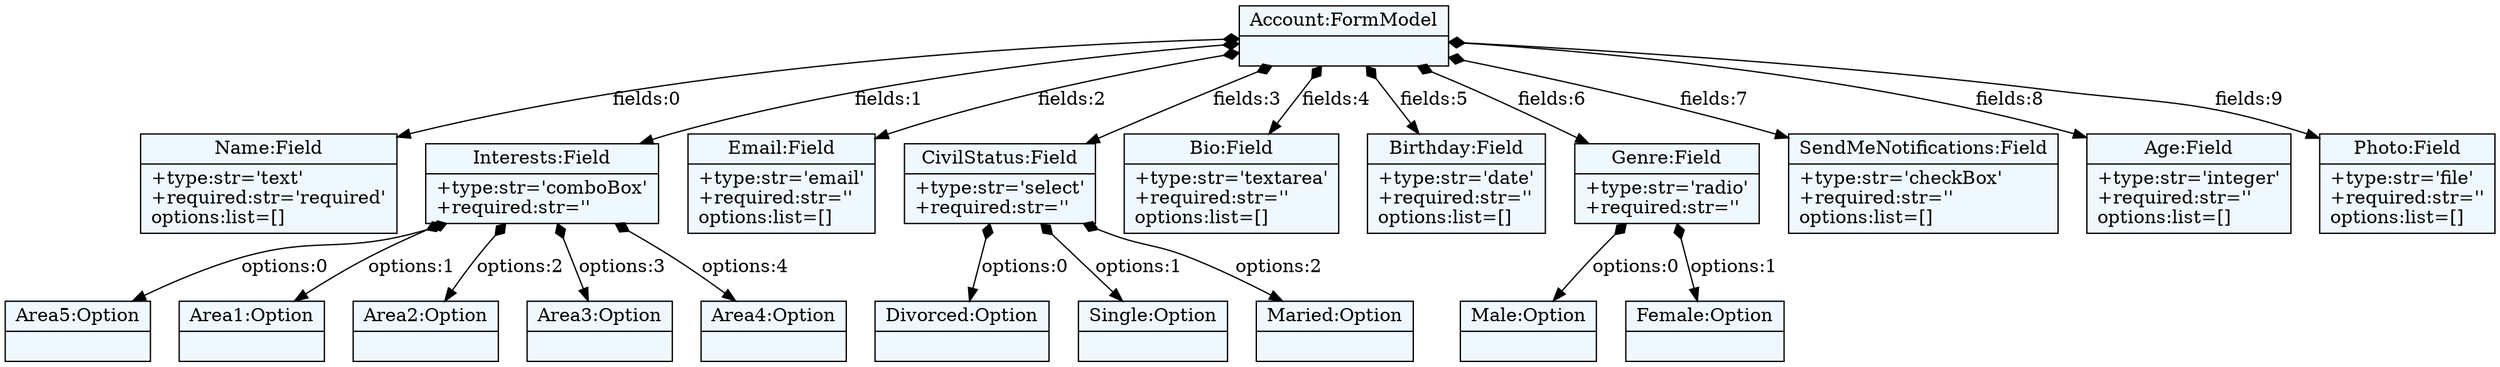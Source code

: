 
    digraph xtext {
    fontname = "Bitstream Vera Sans"
    fontsize = 8
    node[
        shape=record,
        style=filled,
        fillcolor=aliceblue
    ]
    nodesep = 0.3
    edge[dir=black,arrowtail=empty]


4416356136 -> 4416492992 [label="fields:0" arrowtail=diamond dir=both]
4416492992[label="{Name:Field|+type:str='text'\l+required:str='required'\loptions:list=[]\l}"]
4416356136 -> 4416493048 [label="fields:1" arrowtail=diamond dir=both]
4416493048 -> 4416493216 [label="options:0" arrowtail=diamond dir=both]
4416493216[label="{Area5:Option|}"]
4416493048 -> 4416493272 [label="options:1" arrowtail=diamond dir=both]
4416493272[label="{Area1:Option|}"]
4416493048 -> 4416493384 [label="options:2" arrowtail=diamond dir=both]
4416493384[label="{Area2:Option|}"]
4416493048 -> 4416493440 [label="options:3" arrowtail=diamond dir=both]
4416493440[label="{Area3:Option|}"]
4416493048 -> 4416493496 [label="options:4" arrowtail=diamond dir=both]
4416493496[label="{Area4:Option|}"]
4416493048[label="{Interests:Field|+type:str='comboBox'\l+required:str=''\l}"]
4416356136 -> 4416493160 [label="fields:2" arrowtail=diamond dir=both]
4416493160[label="{Email:Field|+type:str='email'\l+required:str=''\loptions:list=[]\l}"]
4416356136 -> 4416493104 [label="fields:3" arrowtail=diamond dir=both]
4416493104 -> 4416493328 [label="options:0" arrowtail=diamond dir=both]
4416493328[label="{Divorced:Option|}"]
4416493104 -> 4416493664 [label="options:1" arrowtail=diamond dir=both]
4416493664[label="{Single:Option|}"]
4416493104 -> 4416493776 [label="options:2" arrowtail=diamond dir=both]
4416493776[label="{Maried:Option|}"]
4416493104[label="{CivilStatus:Field|+type:str='select'\l+required:str=''\l}"]
4416356136 -> 4416493552 [label="fields:4" arrowtail=diamond dir=both]
4416493552[label="{Bio:Field|+type:str='textarea'\l+required:str=''\loptions:list=[]\l}"]
4416356136 -> 4416493608 [label="fields:5" arrowtail=diamond dir=both]
4416493608[label="{Birthday:Field|+type:str='date'\l+required:str=''\loptions:list=[]\l}"]
4416356136 -> 4416493832 [label="fields:6" arrowtail=diamond dir=both]
4416493832 -> 4416493944 [label="options:0" arrowtail=diamond dir=both]
4416493944[label="{Male:Option|}"]
4416493832 -> 4416494000 [label="options:1" arrowtail=diamond dir=both]
4416494000[label="{Female:Option|}"]
4416493832[label="{Genre:Field|+type:str='radio'\l+required:str=''\l}"]
4416356136 -> 4416493888 [label="fields:7" arrowtail=diamond dir=both]
4416493888[label="{SendMeNotifications:Field|+type:str='checkBox'\l+required:str=''\loptions:list=[]\l}"]
4416356136 -> 4416493720 [label="fields:8" arrowtail=diamond dir=both]
4416493720[label="{Age:Field|+type:str='integer'\l+required:str=''\loptions:list=[]\l}"]
4416356136 -> 4416494112 [label="fields:9" arrowtail=diamond dir=both]
4416494112[label="{Photo:Field|+type:str='file'\l+required:str=''\loptions:list=[]\l}"]
4416356136[label="{Account:FormModel|}"]

}
